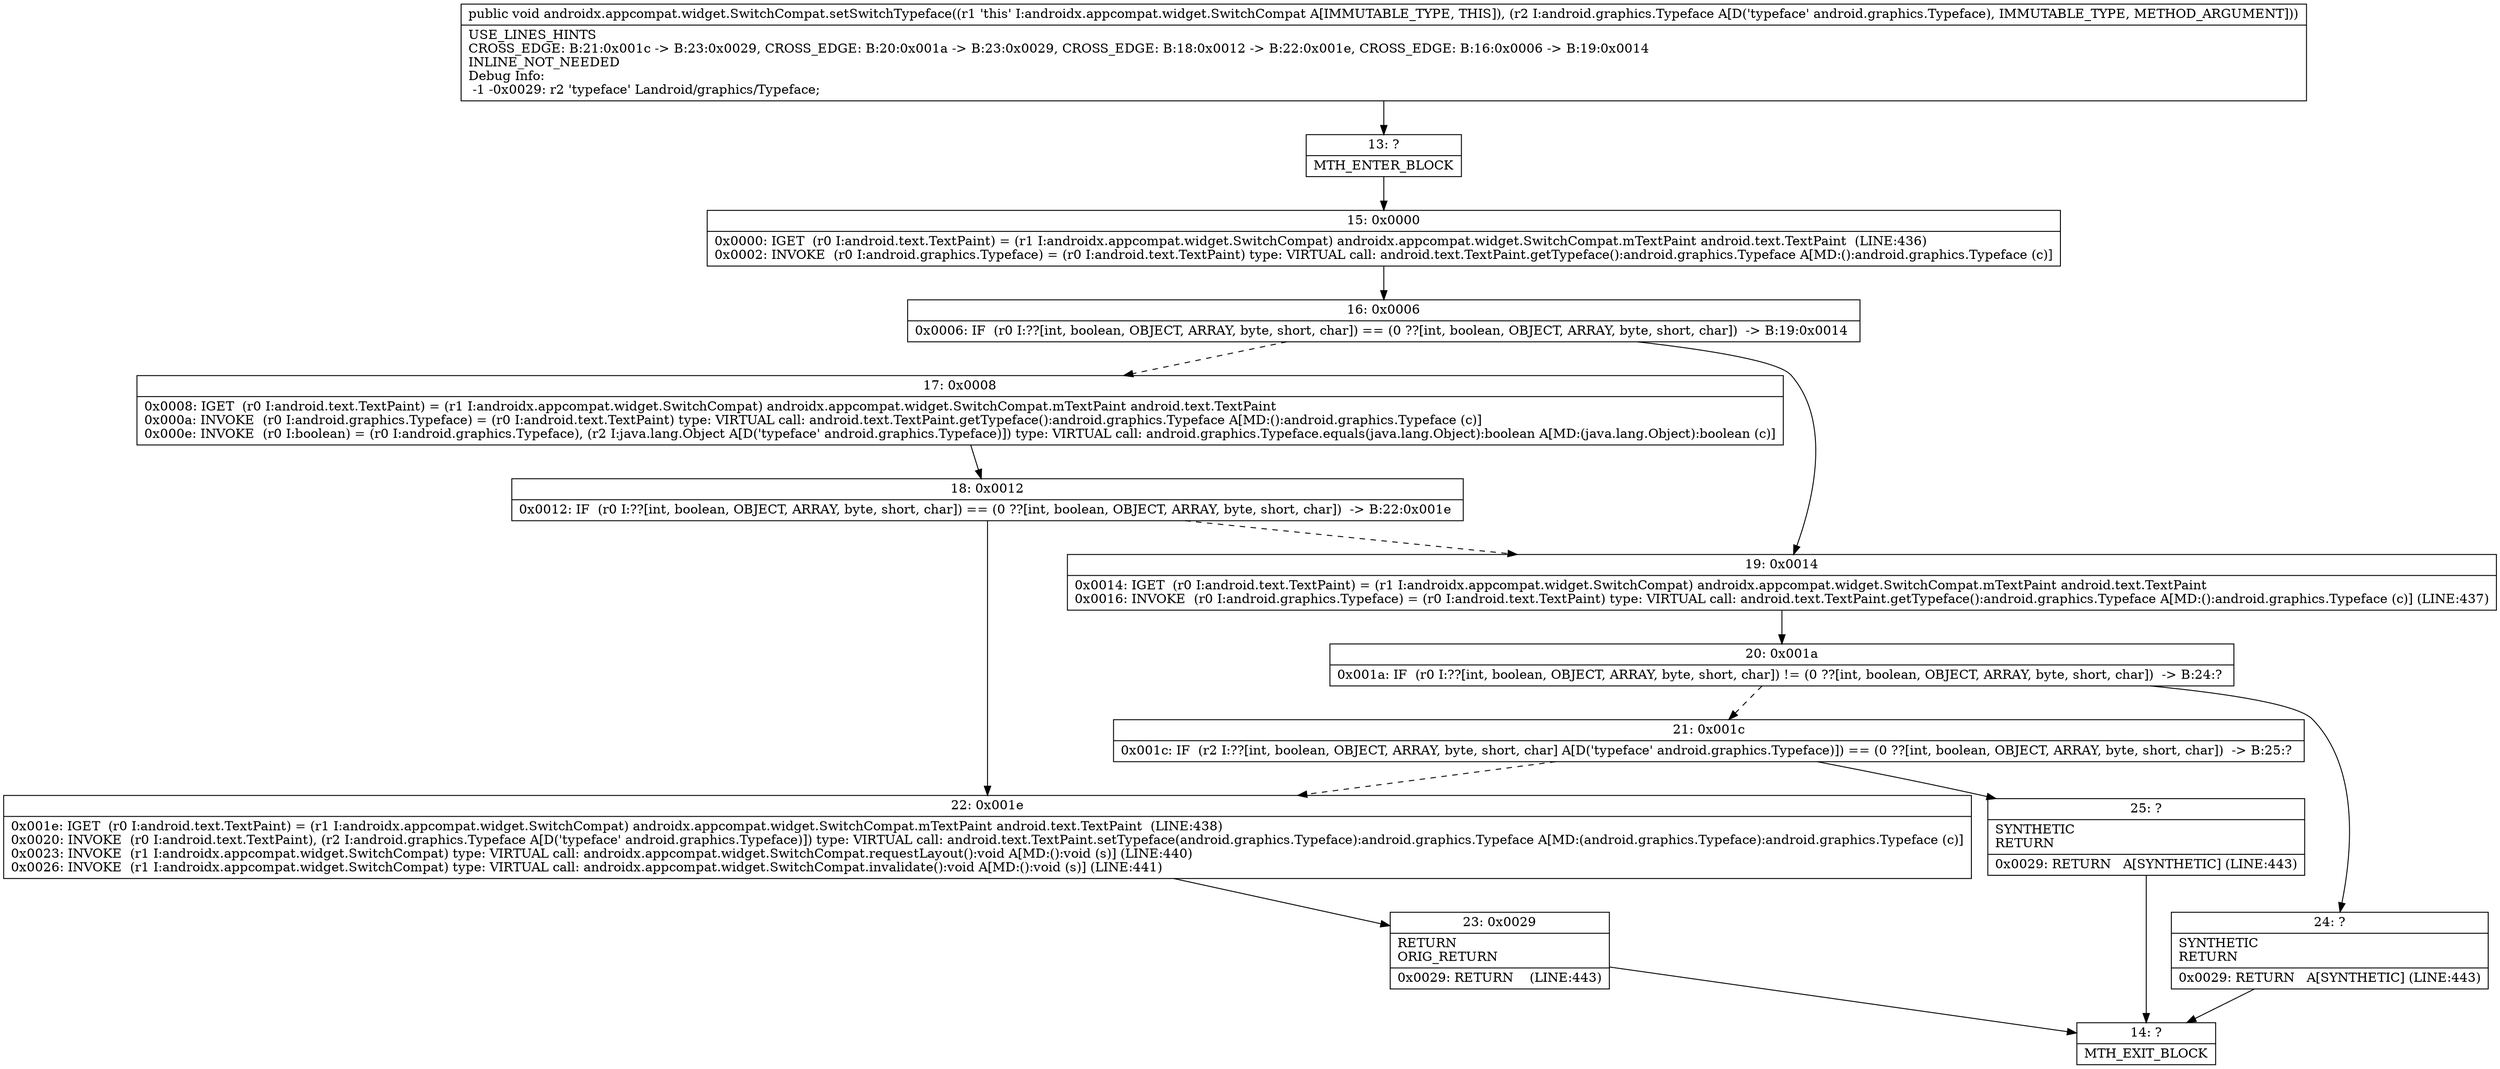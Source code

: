digraph "CFG forandroidx.appcompat.widget.SwitchCompat.setSwitchTypeface(Landroid\/graphics\/Typeface;)V" {
Node_13 [shape=record,label="{13\:\ ?|MTH_ENTER_BLOCK\l}"];
Node_15 [shape=record,label="{15\:\ 0x0000|0x0000: IGET  (r0 I:android.text.TextPaint) = (r1 I:androidx.appcompat.widget.SwitchCompat) androidx.appcompat.widget.SwitchCompat.mTextPaint android.text.TextPaint  (LINE:436)\l0x0002: INVOKE  (r0 I:android.graphics.Typeface) = (r0 I:android.text.TextPaint) type: VIRTUAL call: android.text.TextPaint.getTypeface():android.graphics.Typeface A[MD:():android.graphics.Typeface (c)]\l}"];
Node_16 [shape=record,label="{16\:\ 0x0006|0x0006: IF  (r0 I:??[int, boolean, OBJECT, ARRAY, byte, short, char]) == (0 ??[int, boolean, OBJECT, ARRAY, byte, short, char])  \-\> B:19:0x0014 \l}"];
Node_17 [shape=record,label="{17\:\ 0x0008|0x0008: IGET  (r0 I:android.text.TextPaint) = (r1 I:androidx.appcompat.widget.SwitchCompat) androidx.appcompat.widget.SwitchCompat.mTextPaint android.text.TextPaint \l0x000a: INVOKE  (r0 I:android.graphics.Typeface) = (r0 I:android.text.TextPaint) type: VIRTUAL call: android.text.TextPaint.getTypeface():android.graphics.Typeface A[MD:():android.graphics.Typeface (c)]\l0x000e: INVOKE  (r0 I:boolean) = (r0 I:android.graphics.Typeface), (r2 I:java.lang.Object A[D('typeface' android.graphics.Typeface)]) type: VIRTUAL call: android.graphics.Typeface.equals(java.lang.Object):boolean A[MD:(java.lang.Object):boolean (c)]\l}"];
Node_18 [shape=record,label="{18\:\ 0x0012|0x0012: IF  (r0 I:??[int, boolean, OBJECT, ARRAY, byte, short, char]) == (0 ??[int, boolean, OBJECT, ARRAY, byte, short, char])  \-\> B:22:0x001e \l}"];
Node_22 [shape=record,label="{22\:\ 0x001e|0x001e: IGET  (r0 I:android.text.TextPaint) = (r1 I:androidx.appcompat.widget.SwitchCompat) androidx.appcompat.widget.SwitchCompat.mTextPaint android.text.TextPaint  (LINE:438)\l0x0020: INVOKE  (r0 I:android.text.TextPaint), (r2 I:android.graphics.Typeface A[D('typeface' android.graphics.Typeface)]) type: VIRTUAL call: android.text.TextPaint.setTypeface(android.graphics.Typeface):android.graphics.Typeface A[MD:(android.graphics.Typeface):android.graphics.Typeface (c)]\l0x0023: INVOKE  (r1 I:androidx.appcompat.widget.SwitchCompat) type: VIRTUAL call: androidx.appcompat.widget.SwitchCompat.requestLayout():void A[MD:():void (s)] (LINE:440)\l0x0026: INVOKE  (r1 I:androidx.appcompat.widget.SwitchCompat) type: VIRTUAL call: androidx.appcompat.widget.SwitchCompat.invalidate():void A[MD:():void (s)] (LINE:441)\l}"];
Node_23 [shape=record,label="{23\:\ 0x0029|RETURN\lORIG_RETURN\l|0x0029: RETURN    (LINE:443)\l}"];
Node_14 [shape=record,label="{14\:\ ?|MTH_EXIT_BLOCK\l}"];
Node_19 [shape=record,label="{19\:\ 0x0014|0x0014: IGET  (r0 I:android.text.TextPaint) = (r1 I:androidx.appcompat.widget.SwitchCompat) androidx.appcompat.widget.SwitchCompat.mTextPaint android.text.TextPaint \l0x0016: INVOKE  (r0 I:android.graphics.Typeface) = (r0 I:android.text.TextPaint) type: VIRTUAL call: android.text.TextPaint.getTypeface():android.graphics.Typeface A[MD:():android.graphics.Typeface (c)] (LINE:437)\l}"];
Node_20 [shape=record,label="{20\:\ 0x001a|0x001a: IF  (r0 I:??[int, boolean, OBJECT, ARRAY, byte, short, char]) != (0 ??[int, boolean, OBJECT, ARRAY, byte, short, char])  \-\> B:24:? \l}"];
Node_21 [shape=record,label="{21\:\ 0x001c|0x001c: IF  (r2 I:??[int, boolean, OBJECT, ARRAY, byte, short, char] A[D('typeface' android.graphics.Typeface)]) == (0 ??[int, boolean, OBJECT, ARRAY, byte, short, char])  \-\> B:25:? \l}"];
Node_25 [shape=record,label="{25\:\ ?|SYNTHETIC\lRETURN\l|0x0029: RETURN   A[SYNTHETIC] (LINE:443)\l}"];
Node_24 [shape=record,label="{24\:\ ?|SYNTHETIC\lRETURN\l|0x0029: RETURN   A[SYNTHETIC] (LINE:443)\l}"];
MethodNode[shape=record,label="{public void androidx.appcompat.widget.SwitchCompat.setSwitchTypeface((r1 'this' I:androidx.appcompat.widget.SwitchCompat A[IMMUTABLE_TYPE, THIS]), (r2 I:android.graphics.Typeface A[D('typeface' android.graphics.Typeface), IMMUTABLE_TYPE, METHOD_ARGUMENT]))  | USE_LINES_HINTS\lCROSS_EDGE: B:21:0x001c \-\> B:23:0x0029, CROSS_EDGE: B:20:0x001a \-\> B:23:0x0029, CROSS_EDGE: B:18:0x0012 \-\> B:22:0x001e, CROSS_EDGE: B:16:0x0006 \-\> B:19:0x0014\lINLINE_NOT_NEEDED\lDebug Info:\l  \-1 \-0x0029: r2 'typeface' Landroid\/graphics\/Typeface;\l}"];
MethodNode -> Node_13;Node_13 -> Node_15;
Node_15 -> Node_16;
Node_16 -> Node_17[style=dashed];
Node_16 -> Node_19;
Node_17 -> Node_18;
Node_18 -> Node_19[style=dashed];
Node_18 -> Node_22;
Node_22 -> Node_23;
Node_23 -> Node_14;
Node_19 -> Node_20;
Node_20 -> Node_21[style=dashed];
Node_20 -> Node_24;
Node_21 -> Node_22[style=dashed];
Node_21 -> Node_25;
Node_25 -> Node_14;
Node_24 -> Node_14;
}

